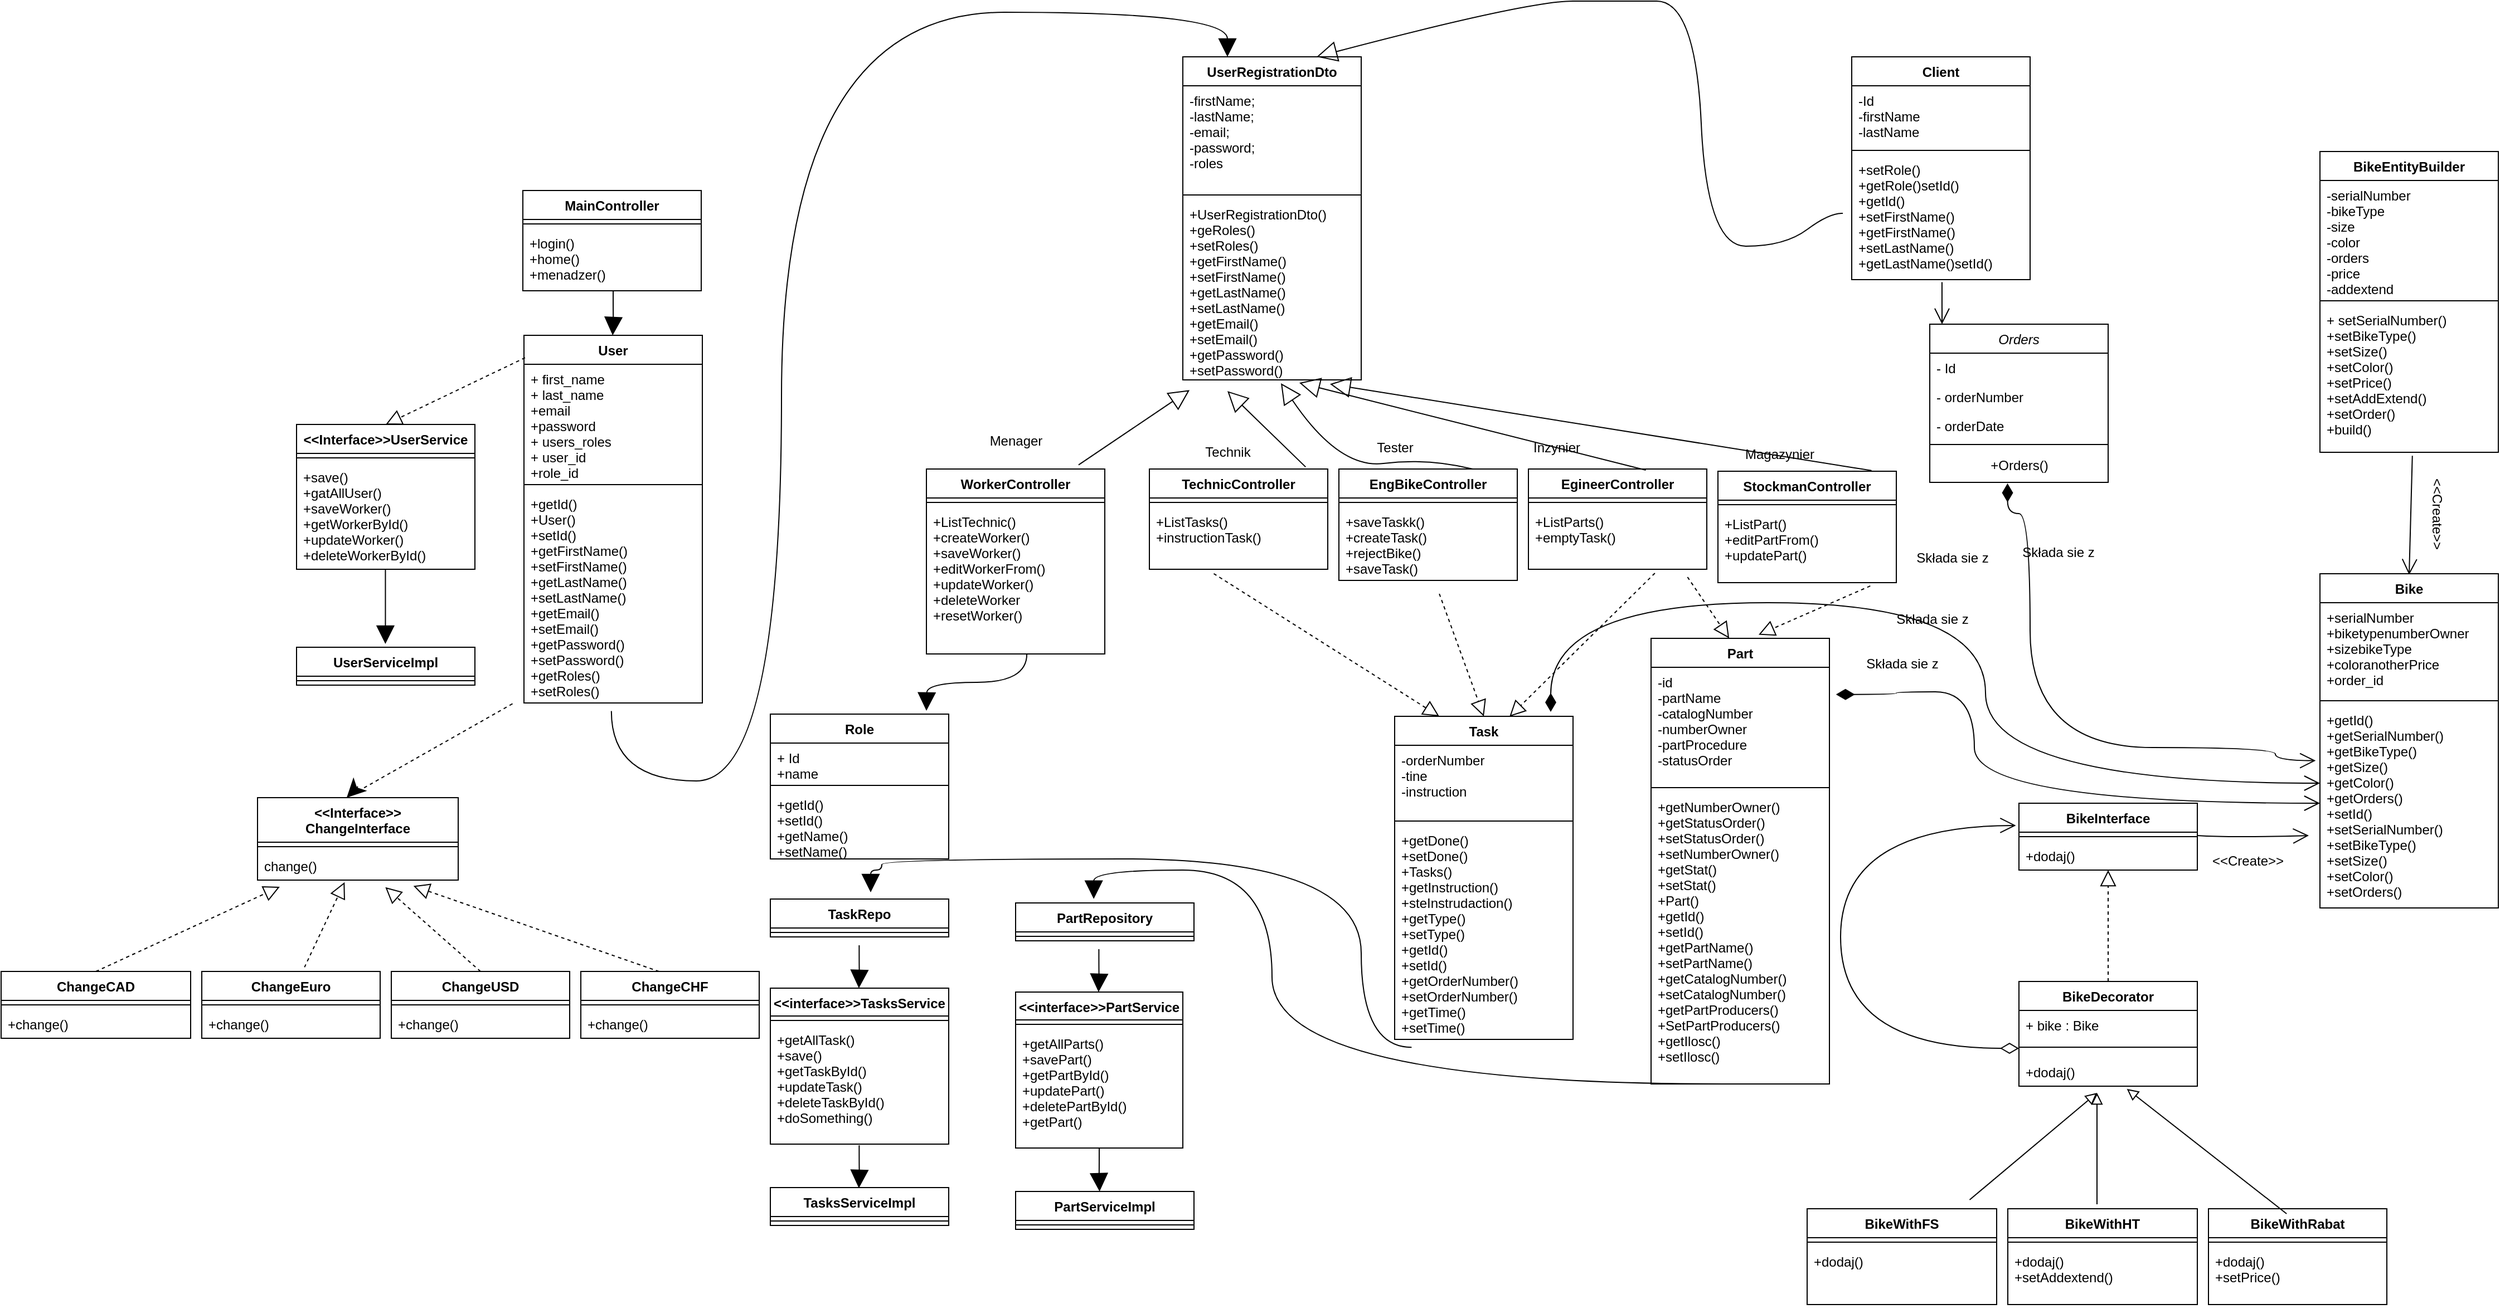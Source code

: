 <mxfile version="20.8.10" type="device"><diagram id="C5RBs43oDa-KdzZeNtuy" name="Page-1"><mxGraphModel dx="2307" dy="1838" grid="1" gridSize="10" guides="1" tooltips="1" connect="1" arrows="1" fold="1" page="1" pageScale="1" pageWidth="827" pageHeight="1169" math="0" shadow="0"><root><mxCell id="WIyWlLk6GJQsqaUBKTNV-0"/><mxCell id="WIyWlLk6GJQsqaUBKTNV-1" parent="WIyWlLk6GJQsqaUBKTNV-0"/><mxCell id="0XsscS1Af4_7SIwpiy3f-1" value="Orders" style="swimlane;fontStyle=2;align=center;verticalAlign=top;childLayout=stackLayout;horizontal=1;startSize=26;horizontalStack=0;resizeParent=1;resizeLast=0;collapsible=1;marginBottom=0;rounded=0;shadow=0;strokeWidth=1;" vertex="1" parent="WIyWlLk6GJQsqaUBKTNV-1"><mxGeometry x="870" width="160" height="142" as="geometry"><mxRectangle x="230" y="140" width="160" height="26" as="alternateBounds"/></mxGeometry></mxCell><mxCell id="0XsscS1Af4_7SIwpiy3f-2" value="- Id" style="text;align=left;verticalAlign=top;spacingLeft=4;spacingRight=4;overflow=hidden;rotatable=0;points=[[0,0.5],[1,0.5]];portConstraint=eastwest;" vertex="1" parent="0XsscS1Af4_7SIwpiy3f-1"><mxGeometry y="26" width="160" height="26" as="geometry"/></mxCell><mxCell id="0XsscS1Af4_7SIwpiy3f-3" value="- orderNumber" style="text;align=left;verticalAlign=top;spacingLeft=4;spacingRight=4;overflow=hidden;rotatable=0;points=[[0,0.5],[1,0.5]];portConstraint=eastwest;rounded=0;shadow=0;html=0;" vertex="1" parent="0XsscS1Af4_7SIwpiy3f-1"><mxGeometry y="52" width="160" height="26" as="geometry"/></mxCell><mxCell id="0XsscS1Af4_7SIwpiy3f-4" value="- orderDate" style="text;align=left;verticalAlign=top;spacingLeft=4;spacingRight=4;overflow=hidden;rotatable=0;points=[[0,0.5],[1,0.5]];portConstraint=eastwest;rounded=0;shadow=0;html=0;" vertex="1" parent="0XsscS1Af4_7SIwpiy3f-1"><mxGeometry y="78" width="160" height="26" as="geometry"/></mxCell><mxCell id="0XsscS1Af4_7SIwpiy3f-5" value="" style="line;html=1;strokeWidth=1;align=left;verticalAlign=middle;spacingTop=-1;spacingLeft=3;spacingRight=3;rotatable=0;labelPosition=right;points=[];portConstraint=eastwest;" vertex="1" parent="0XsscS1Af4_7SIwpiy3f-1"><mxGeometry y="104" width="160" height="8" as="geometry"/></mxCell><mxCell id="0XsscS1Af4_7SIwpiy3f-6" value="+Orders()" style="text;html=1;align=center;verticalAlign=middle;resizable=0;points=[];autosize=1;strokeColor=none;fillColor=none;" vertex="1" parent="0XsscS1Af4_7SIwpiy3f-1"><mxGeometry y="112" width="160" height="30" as="geometry"/></mxCell><mxCell id="0XsscS1Af4_7SIwpiy3f-10" value="Role" style="swimlane;fontStyle=1;align=center;verticalAlign=top;childLayout=stackLayout;horizontal=1;startSize=26;horizontalStack=0;resizeParent=1;resizeParentMax=0;resizeLast=0;collapsible=1;marginBottom=0;" vertex="1" parent="WIyWlLk6GJQsqaUBKTNV-1"><mxGeometry x="-170" y="350" width="160" height="130" as="geometry"/></mxCell><mxCell id="0XsscS1Af4_7SIwpiy3f-11" value="+ Id&#10;+name" style="text;strokeColor=none;fillColor=none;align=left;verticalAlign=top;spacingLeft=4;spacingRight=4;overflow=hidden;rotatable=0;points=[[0,0.5],[1,0.5]];portConstraint=eastwest;" vertex="1" parent="0XsscS1Af4_7SIwpiy3f-10"><mxGeometry y="26" width="160" height="34" as="geometry"/></mxCell><mxCell id="0XsscS1Af4_7SIwpiy3f-12" value="" style="line;strokeWidth=1;fillColor=none;align=left;verticalAlign=middle;spacingTop=-1;spacingLeft=3;spacingRight=3;rotatable=0;labelPosition=right;points=[];portConstraint=eastwest;strokeColor=inherit;" vertex="1" parent="0XsscS1Af4_7SIwpiy3f-10"><mxGeometry y="60" width="160" height="8" as="geometry"/></mxCell><mxCell id="0XsscS1Af4_7SIwpiy3f-13" value="+getId()&#10;+setId()&#10;+getName()&#10;+setName()" style="text;strokeColor=none;fillColor=none;align=left;verticalAlign=top;spacingLeft=4;spacingRight=4;overflow=hidden;rotatable=0;points=[[0,0.5],[1,0.5]];portConstraint=eastwest;" vertex="1" parent="0XsscS1Af4_7SIwpiy3f-10"><mxGeometry y="68" width="160" height="62" as="geometry"/></mxCell><mxCell id="0XsscS1Af4_7SIwpiy3f-14" value="WorkerController" style="swimlane;fontStyle=1;align=center;verticalAlign=top;childLayout=stackLayout;horizontal=1;startSize=26;horizontalStack=0;resizeParent=1;resizeParentMax=0;resizeLast=0;collapsible=1;marginBottom=0;" vertex="1" parent="WIyWlLk6GJQsqaUBKTNV-1"><mxGeometry x="-30" y="130" width="160" height="166" as="geometry"/></mxCell><mxCell id="0XsscS1Af4_7SIwpiy3f-15" value="" style="line;strokeWidth=1;fillColor=none;align=left;verticalAlign=middle;spacingTop=-1;spacingLeft=3;spacingRight=3;rotatable=0;labelPosition=right;points=[];portConstraint=eastwest;strokeColor=inherit;" vertex="1" parent="0XsscS1Af4_7SIwpiy3f-14"><mxGeometry y="26" width="160" height="8" as="geometry"/></mxCell><mxCell id="0XsscS1Af4_7SIwpiy3f-16" value="+ListTechnic()&#10;+createWorker()&#10;+saveWorker()&#10;+editWorkerFrom()&#10;+updateWorker()&#10;+deleteWorker&#10;+resetWorker()" style="text;strokeColor=none;fillColor=none;align=left;verticalAlign=top;spacingLeft=4;spacingRight=4;overflow=hidden;rotatable=0;points=[[0,0.5],[1,0.5]];portConstraint=eastwest;" vertex="1" parent="0XsscS1Af4_7SIwpiy3f-14"><mxGeometry y="34" width="160" height="132" as="geometry"/></mxCell><mxCell id="0XsscS1Af4_7SIwpiy3f-17" value="Client" style="swimlane;fontStyle=1;align=center;verticalAlign=top;childLayout=stackLayout;horizontal=1;startSize=26;horizontalStack=0;resizeParent=1;resizeParentMax=0;resizeLast=0;collapsible=1;marginBottom=0;" vertex="1" parent="WIyWlLk6GJQsqaUBKTNV-1"><mxGeometry x="800" y="-240" width="160" height="200" as="geometry"/></mxCell><mxCell id="0XsscS1Af4_7SIwpiy3f-18" value="-Id&#10;-firstName&#10;-lastName" style="text;strokeColor=none;fillColor=none;align=left;verticalAlign=top;spacingLeft=4;spacingRight=4;overflow=hidden;rotatable=0;points=[[0,0.5],[1,0.5]];portConstraint=eastwest;" vertex="1" parent="0XsscS1Af4_7SIwpiy3f-17"><mxGeometry y="26" width="160" height="54" as="geometry"/></mxCell><mxCell id="0XsscS1Af4_7SIwpiy3f-19" value="" style="line;strokeWidth=1;fillColor=none;align=left;verticalAlign=middle;spacingTop=-1;spacingLeft=3;spacingRight=3;rotatable=0;labelPosition=right;points=[];portConstraint=eastwest;strokeColor=inherit;" vertex="1" parent="0XsscS1Af4_7SIwpiy3f-17"><mxGeometry y="80" width="160" height="8" as="geometry"/></mxCell><mxCell id="0XsscS1Af4_7SIwpiy3f-20" value="+setRole()&#10;+getRole()setId()&#10;+getId()&#10;+setFirstName()&#10;+getFirstName()&#10;+setLastName()&#10;+getLastName()setId()" style="text;strokeColor=none;fillColor=none;align=left;verticalAlign=top;spacingLeft=4;spacingRight=4;overflow=hidden;rotatable=0;points=[[0,0.5],[1,0.5]];portConstraint=eastwest;" vertex="1" parent="0XsscS1Af4_7SIwpiy3f-17"><mxGeometry y="88" width="160" height="112" as="geometry"/></mxCell><mxCell id="0XsscS1Af4_7SIwpiy3f-21" value="" style="endArrow=block;endFill=1;html=1;edgeStyle=orthogonalEdgeStyle;align=left;verticalAlign=top;rounded=0;startSize=14;endSize=14;sourcePerimeterSpacing=8;targetPerimeterSpacing=8;curved=1;exitX=0.563;exitY=1;exitDx=0;exitDy=0;exitPerimeter=0;" edge="1" parent="WIyWlLk6GJQsqaUBKTNV-1" source="0XsscS1Af4_7SIwpiy3f-16"><mxGeometry x="-1" relative="1" as="geometry"><mxPoint x="140" y="340" as="sourcePoint"/><mxPoint x="-30" y="347" as="targetPoint"/></mxGeometry></mxCell><mxCell id="0XsscS1Af4_7SIwpiy3f-22" value="" style="endArrow=open;html=1;endSize=12;startArrow=diamondThin;startSize=14;startFill=1;edgeStyle=orthogonalEdgeStyle;align=left;verticalAlign=bottom;rounded=0;sourcePerimeterSpacing=8;targetPerimeterSpacing=8;curved=1;exitX=0.436;exitY=1.029;exitDx=0;exitDy=0;exitPerimeter=0;entryX=-0.024;entryY=-0.061;entryDx=0;entryDy=0;entryPerimeter=0;" edge="1" parent="WIyWlLk6GJQsqaUBKTNV-1" source="0XsscS1Af4_7SIwpiy3f-6"><mxGeometry x="-1" y="13" relative="1" as="geometry"><mxPoint x="939.39" y="62" as="sourcePoint"/><mxPoint x="1216.16" y="391.804" as="targetPoint"/><Array as="points"><mxPoint x="940" y="170"/><mxPoint x="960" y="170"/><mxPoint x="960" y="380"/><mxPoint x="1180" y="380"/><mxPoint x="1180" y="392"/></Array><mxPoint x="-2" y="-8" as="offset"/></mxGeometry></mxCell><mxCell id="0XsscS1Af4_7SIwpiy3f-23" value="" style="endArrow=open;endFill=1;endSize=12;html=1;rounded=0;sourcePerimeterSpacing=8;targetPerimeterSpacing=8;curved=1;exitX=0.506;exitY=1.02;exitDx=0;exitDy=0;exitPerimeter=0;" edge="1" parent="WIyWlLk6GJQsqaUBKTNV-1" source="0XsscS1Af4_7SIwpiy3f-20"><mxGeometry width="160" relative="1" as="geometry"><mxPoint x="680" y="20" as="sourcePoint"/><mxPoint x="881" as="targetPoint"/></mxGeometry></mxCell><mxCell id="0XsscS1Af4_7SIwpiy3f-24" value="Składa sie z" style="text;html=1;align=center;verticalAlign=middle;resizable=0;points=[];autosize=1;strokeColor=none;fillColor=none;" vertex="1" parent="WIyWlLk6GJQsqaUBKTNV-1"><mxGeometry x="940" y="190" width="90" height="30" as="geometry"/></mxCell><mxCell id="0XsscS1Af4_7SIwpiy3f-25" value="User" style="swimlane;fontStyle=1;align=center;verticalAlign=top;childLayout=stackLayout;horizontal=1;startSize=26;horizontalStack=0;resizeParent=1;resizeParentMax=0;resizeLast=0;collapsible=1;marginBottom=0;" vertex="1" parent="WIyWlLk6GJQsqaUBKTNV-1"><mxGeometry x="-391" y="10" width="160" height="330" as="geometry"/></mxCell><mxCell id="0XsscS1Af4_7SIwpiy3f-26" value="+ first_name&#10;+ last_name&#10;+email&#10;+password&#10;+ users_roles&#10;+ user_id&#10;+role_id&#10;" style="text;strokeColor=none;fillColor=none;align=left;verticalAlign=top;spacingLeft=4;spacingRight=4;overflow=hidden;rotatable=0;points=[[0,0.5],[1,0.5]];portConstraint=eastwest;" vertex="1" parent="0XsscS1Af4_7SIwpiy3f-25"><mxGeometry y="26" width="160" height="104" as="geometry"/></mxCell><mxCell id="0XsscS1Af4_7SIwpiy3f-27" value="" style="line;strokeWidth=1;fillColor=none;align=left;verticalAlign=middle;spacingTop=-1;spacingLeft=3;spacingRight=3;rotatable=0;labelPosition=right;points=[];portConstraint=eastwest;strokeColor=inherit;" vertex="1" parent="0XsscS1Af4_7SIwpiy3f-25"><mxGeometry y="130" width="160" height="8" as="geometry"/></mxCell><mxCell id="0XsscS1Af4_7SIwpiy3f-28" value="+getId()&#10;+User()&#10;+setId()&#10;+getFirstName()&#10;+setFirstName()&#10;+getLastName()&#10;+setLastName()&#10;+getEmail()&#10;+setEmail()&#10;+getPassword()&#10;+setPassword()&#10;+getRoles()&#10;+setRoles()" style="text;strokeColor=none;fillColor=none;align=left;verticalAlign=top;spacingLeft=4;spacingRight=4;overflow=hidden;rotatable=0;points=[[0,0.5],[1,0.5]];portConstraint=eastwest;" vertex="1" parent="0XsscS1Af4_7SIwpiy3f-25"><mxGeometry y="138" width="160" height="192" as="geometry"/></mxCell><mxCell id="0XsscS1Af4_7SIwpiy3f-29" value="&lt;&lt;Interface&gt;&gt;UserService" style="swimlane;fontStyle=1;align=center;verticalAlign=top;childLayout=stackLayout;horizontal=1;startSize=26;horizontalStack=0;resizeParent=1;resizeParentMax=0;resizeLast=0;collapsible=1;marginBottom=0;" vertex="1" parent="WIyWlLk6GJQsqaUBKTNV-1"><mxGeometry x="-595" y="90" width="160" height="130" as="geometry"/></mxCell><mxCell id="0XsscS1Af4_7SIwpiy3f-30" value="" style="line;strokeWidth=1;fillColor=none;align=left;verticalAlign=middle;spacingTop=-1;spacingLeft=3;spacingRight=3;rotatable=0;labelPosition=right;points=[];portConstraint=eastwest;strokeColor=inherit;" vertex="1" parent="0XsscS1Af4_7SIwpiy3f-29"><mxGeometry y="26" width="160" height="8" as="geometry"/></mxCell><mxCell id="0XsscS1Af4_7SIwpiy3f-31" value="+save()&#10;+gatAllUser()&#10;+saveWorker()&#10;+getWorkerById()&#10;+updateWorker()&#10;+deleteWorkerById()" style="text;strokeColor=none;fillColor=none;align=left;verticalAlign=top;spacingLeft=4;spacingRight=4;overflow=hidden;rotatable=0;points=[[0,0.5],[1,0.5]];portConstraint=eastwest;" vertex="1" parent="0XsscS1Af4_7SIwpiy3f-29"><mxGeometry y="34" width="160" height="96" as="geometry"/></mxCell><mxCell id="0XsscS1Af4_7SIwpiy3f-32" value="" style="endArrow=block;dashed=1;endFill=0;endSize=12;html=1;rounded=0;sourcePerimeterSpacing=8;targetPerimeterSpacing=8;curved=1;exitX=0.006;exitY=0.061;exitDx=0;exitDy=0;exitPerimeter=0;entryX=0.5;entryY=0;entryDx=0;entryDy=0;" edge="1" parent="WIyWlLk6GJQsqaUBKTNV-1" source="0XsscS1Af4_7SIwpiy3f-25" target="0XsscS1Af4_7SIwpiy3f-29"><mxGeometry width="160" relative="1" as="geometry"><mxPoint x="-355.0" y="340.0" as="sourcePoint"/><mxPoint x="-495" y="250" as="targetPoint"/></mxGeometry></mxCell><mxCell id="0XsscS1Af4_7SIwpiy3f-33" value="" style="endArrow=block;endFill=1;html=1;edgeStyle=orthogonalEdgeStyle;align=left;verticalAlign=top;rounded=0;startSize=14;endSize=14;sourcePerimeterSpacing=8;targetPerimeterSpacing=8;curved=1;" edge="1" parent="WIyWlLk6GJQsqaUBKTNV-1"><mxGeometry x="-1" relative="1" as="geometry"><mxPoint x="-515.28" y="220" as="sourcePoint"/><mxPoint x="-515.28" y="287" as="targetPoint"/><Array as="points"><mxPoint x="-515.28" y="287"/></Array></mxGeometry></mxCell><mxCell id="0XsscS1Af4_7SIwpiy3f-34" value="UserServiceImpl" style="swimlane;fontStyle=1;align=center;verticalAlign=top;childLayout=stackLayout;horizontal=1;startSize=26;horizontalStack=0;resizeParent=1;resizeParentMax=0;resizeLast=0;collapsible=1;marginBottom=0;" vertex="1" parent="WIyWlLk6GJQsqaUBKTNV-1"><mxGeometry x="-595" y="290" width="160" height="34" as="geometry"/></mxCell><mxCell id="0XsscS1Af4_7SIwpiy3f-35" value="" style="line;strokeWidth=1;fillColor=none;align=left;verticalAlign=middle;spacingTop=-1;spacingLeft=3;spacingRight=3;rotatable=0;labelPosition=right;points=[];portConstraint=eastwest;strokeColor=inherit;" vertex="1" parent="0XsscS1Af4_7SIwpiy3f-34"><mxGeometry y="26" width="160" height="8" as="geometry"/></mxCell><mxCell id="0XsscS1Af4_7SIwpiy3f-36" value="EgineerController" style="swimlane;fontStyle=1;align=center;verticalAlign=top;childLayout=stackLayout;horizontal=1;startSize=26;horizontalStack=0;resizeParent=1;resizeParentMax=0;resizeLast=0;collapsible=1;marginBottom=0;" vertex="1" parent="WIyWlLk6GJQsqaUBKTNV-1"><mxGeometry x="510" y="130" width="160" height="90" as="geometry"/></mxCell><mxCell id="0XsscS1Af4_7SIwpiy3f-37" value="" style="line;strokeWidth=1;fillColor=none;align=left;verticalAlign=middle;spacingTop=-1;spacingLeft=3;spacingRight=3;rotatable=0;labelPosition=right;points=[];portConstraint=eastwest;strokeColor=inherit;" vertex="1" parent="0XsscS1Af4_7SIwpiy3f-36"><mxGeometry y="26" width="160" height="8" as="geometry"/></mxCell><mxCell id="0XsscS1Af4_7SIwpiy3f-38" value="+ListParts()&#10;+emptyTask()&#10;" style="text;strokeColor=none;fillColor=none;align=left;verticalAlign=top;spacingLeft=4;spacingRight=4;overflow=hidden;rotatable=0;points=[[0,0.5],[1,0.5]];portConstraint=eastwest;" vertex="1" parent="0XsscS1Af4_7SIwpiy3f-36"><mxGeometry y="34" width="160" height="56" as="geometry"/></mxCell><mxCell id="0XsscS1Af4_7SIwpiy3f-39" value="EngBikeController" style="swimlane;fontStyle=1;align=center;verticalAlign=top;childLayout=stackLayout;horizontal=1;startSize=26;horizontalStack=0;resizeParent=1;resizeParentMax=0;resizeLast=0;collapsible=1;marginBottom=0;" vertex="1" parent="WIyWlLk6GJQsqaUBKTNV-1"><mxGeometry x="340" y="130" width="160" height="100" as="geometry"/></mxCell><mxCell id="0XsscS1Af4_7SIwpiy3f-40" value="" style="line;strokeWidth=1;fillColor=none;align=left;verticalAlign=middle;spacingTop=-1;spacingLeft=3;spacingRight=3;rotatable=0;labelPosition=right;points=[];portConstraint=eastwest;strokeColor=inherit;" vertex="1" parent="0XsscS1Af4_7SIwpiy3f-39"><mxGeometry y="26" width="160" height="8" as="geometry"/></mxCell><mxCell id="0XsscS1Af4_7SIwpiy3f-41" value="+saveTaskk()&#10;+createTask()&#10;+rejectBike()&#10;+saveTask()&#10;" style="text;strokeColor=none;fillColor=none;align=left;verticalAlign=top;spacingLeft=4;spacingRight=4;overflow=hidden;rotatable=0;points=[[0,0.5],[1,0.5]];portConstraint=eastwest;" vertex="1" parent="0XsscS1Af4_7SIwpiy3f-39"><mxGeometry y="34" width="160" height="66" as="geometry"/></mxCell><mxCell id="0XsscS1Af4_7SIwpiy3f-42" value="Tester" style="text;html=1;align=center;verticalAlign=middle;resizable=0;points=[];autosize=1;strokeColor=none;fillColor=none;" vertex="1" parent="WIyWlLk6GJQsqaUBKTNV-1"><mxGeometry x="360" y="96" width="60" height="30" as="geometry"/></mxCell><mxCell id="0XsscS1Af4_7SIwpiy3f-43" value="Inzynier" style="text;html=1;align=center;verticalAlign=middle;resizable=0;points=[];autosize=1;strokeColor=none;fillColor=none;" vertex="1" parent="WIyWlLk6GJQsqaUBKTNV-1"><mxGeometry x="500" y="96" width="70" height="30" as="geometry"/></mxCell><mxCell id="0XsscS1Af4_7SIwpiy3f-44" value="StockmanController" style="swimlane;fontStyle=1;align=center;verticalAlign=top;childLayout=stackLayout;horizontal=1;startSize=26;horizontalStack=0;resizeParent=1;resizeParentMax=0;resizeLast=0;collapsible=1;marginBottom=0;" vertex="1" parent="WIyWlLk6GJQsqaUBKTNV-1"><mxGeometry x="680" y="132" width="160" height="100" as="geometry"/></mxCell><mxCell id="0XsscS1Af4_7SIwpiy3f-45" value="" style="line;strokeWidth=1;fillColor=none;align=left;verticalAlign=middle;spacingTop=-1;spacingLeft=3;spacingRight=3;rotatable=0;labelPosition=right;points=[];portConstraint=eastwest;strokeColor=inherit;" vertex="1" parent="0XsscS1Af4_7SIwpiy3f-44"><mxGeometry y="26" width="160" height="8" as="geometry"/></mxCell><mxCell id="0XsscS1Af4_7SIwpiy3f-46" value="+ListPart()&#10;+editPartFrom()&#10;+updatePart()" style="text;strokeColor=none;fillColor=none;align=left;verticalAlign=top;spacingLeft=4;spacingRight=4;overflow=hidden;rotatable=0;points=[[0,0.5],[1,0.5]];portConstraint=eastwest;" vertex="1" parent="0XsscS1Af4_7SIwpiy3f-44"><mxGeometry y="34" width="160" height="66" as="geometry"/></mxCell><mxCell id="0XsscS1Af4_7SIwpiy3f-47" value="Magazynier" style="text;html=1;align=center;verticalAlign=middle;resizable=0;points=[];autosize=1;strokeColor=none;fillColor=none;" vertex="1" parent="WIyWlLk6GJQsqaUBKTNV-1"><mxGeometry x="690" y="102" width="90" height="30" as="geometry"/></mxCell><mxCell id="0XsscS1Af4_7SIwpiy3f-48" value="TechnicController" style="swimlane;fontStyle=1;align=center;verticalAlign=top;childLayout=stackLayout;horizontal=1;startSize=26;horizontalStack=0;resizeParent=1;resizeParentMax=0;resizeLast=0;collapsible=1;marginBottom=0;" vertex="1" parent="WIyWlLk6GJQsqaUBKTNV-1"><mxGeometry x="170" y="130" width="160" height="90" as="geometry"/></mxCell><mxCell id="0XsscS1Af4_7SIwpiy3f-49" value="" style="line;strokeWidth=1;fillColor=none;align=left;verticalAlign=middle;spacingTop=-1;spacingLeft=3;spacingRight=3;rotatable=0;labelPosition=right;points=[];portConstraint=eastwest;strokeColor=inherit;" vertex="1" parent="0XsscS1Af4_7SIwpiy3f-48"><mxGeometry y="26" width="160" height="8" as="geometry"/></mxCell><mxCell id="0XsscS1Af4_7SIwpiy3f-50" value="+ListTasks()&#10;+instructionTask()" style="text;strokeColor=none;fillColor=none;align=left;verticalAlign=top;spacingLeft=4;spacingRight=4;overflow=hidden;rotatable=0;points=[[0,0.5],[1,0.5]];portConstraint=eastwest;" vertex="1" parent="0XsscS1Af4_7SIwpiy3f-48"><mxGeometry y="34" width="160" height="56" as="geometry"/></mxCell><mxCell id="0XsscS1Af4_7SIwpiy3f-51" value="Menager" style="text;html=1;align=center;verticalAlign=middle;resizable=0;points=[];autosize=1;strokeColor=none;fillColor=none;" vertex="1" parent="WIyWlLk6GJQsqaUBKTNV-1"><mxGeometry x="15" y="90" width="70" height="30" as="geometry"/></mxCell><mxCell id="0XsscS1Af4_7SIwpiy3f-52" value="Technik" style="text;html=1;align=center;verticalAlign=middle;resizable=0;points=[];autosize=1;strokeColor=none;fillColor=none;" vertex="1" parent="WIyWlLk6GJQsqaUBKTNV-1"><mxGeometry x="210" y="100" width="60" height="30" as="geometry"/></mxCell><mxCell id="0XsscS1Af4_7SIwpiy3f-53" value="MainController" style="swimlane;fontStyle=1;align=center;verticalAlign=top;childLayout=stackLayout;horizontal=1;startSize=26;horizontalStack=0;resizeParent=1;resizeParentMax=0;resizeLast=0;collapsible=1;marginBottom=0;" vertex="1" parent="WIyWlLk6GJQsqaUBKTNV-1"><mxGeometry x="-392" y="-120" width="160" height="90" as="geometry"/></mxCell><mxCell id="0XsscS1Af4_7SIwpiy3f-54" value="" style="line;strokeWidth=1;fillColor=none;align=left;verticalAlign=middle;spacingTop=-1;spacingLeft=3;spacingRight=3;rotatable=0;labelPosition=right;points=[];portConstraint=eastwest;strokeColor=inherit;" vertex="1" parent="0XsscS1Af4_7SIwpiy3f-53"><mxGeometry y="26" width="160" height="8" as="geometry"/></mxCell><mxCell id="0XsscS1Af4_7SIwpiy3f-55" value="+login()&#10;+home()&#10;+menadzer()" style="text;strokeColor=none;fillColor=none;align=left;verticalAlign=top;spacingLeft=4;spacingRight=4;overflow=hidden;rotatable=0;points=[[0,0.5],[1,0.5]];portConstraint=eastwest;" vertex="1" parent="0XsscS1Af4_7SIwpiy3f-53"><mxGeometry y="34" width="160" height="56" as="geometry"/></mxCell><mxCell id="0XsscS1Af4_7SIwpiy3f-56" value="" style="endArrow=block;endFill=1;html=1;edgeStyle=orthogonalEdgeStyle;align=left;verticalAlign=top;rounded=0;startSize=14;endSize=14;sourcePerimeterSpacing=8;targetPerimeterSpacing=8;curved=1;" edge="1" parent="WIyWlLk6GJQsqaUBKTNV-1"><mxGeometry x="-1" relative="1" as="geometry"><mxPoint x="-311" y="-30" as="sourcePoint"/><mxPoint x="-311.42" y="10" as="targetPoint"/><Array as="points"><mxPoint x="-311"/><mxPoint x="-311"/></Array></mxGeometry></mxCell><mxCell id="0XsscS1Af4_7SIwpiy3f-57" value="UserRegistrationDto" style="swimlane;fontStyle=1;align=center;verticalAlign=top;childLayout=stackLayout;horizontal=1;startSize=26;horizontalStack=0;resizeParent=1;resizeParentMax=0;resizeLast=0;collapsible=1;marginBottom=0;" vertex="1" parent="WIyWlLk6GJQsqaUBKTNV-1"><mxGeometry x="200" y="-240" width="160" height="290" as="geometry"/></mxCell><mxCell id="0XsscS1Af4_7SIwpiy3f-58" value="-firstName;&#10;-lastName;&#10;-email;&#10;-password;&#10;-roles" style="text;strokeColor=none;fillColor=none;align=left;verticalAlign=top;spacingLeft=4;spacingRight=4;overflow=hidden;rotatable=0;points=[[0,0.5],[1,0.5]];portConstraint=eastwest;" vertex="1" parent="0XsscS1Af4_7SIwpiy3f-57"><mxGeometry y="26" width="160" height="94" as="geometry"/></mxCell><mxCell id="0XsscS1Af4_7SIwpiy3f-59" value="" style="line;strokeWidth=1;fillColor=none;align=left;verticalAlign=middle;spacingTop=-1;spacingLeft=3;spacingRight=3;rotatable=0;labelPosition=right;points=[];portConstraint=eastwest;strokeColor=inherit;" vertex="1" parent="0XsscS1Af4_7SIwpiy3f-57"><mxGeometry y="120" width="160" height="8" as="geometry"/></mxCell><mxCell id="0XsscS1Af4_7SIwpiy3f-60" value="+UserRegistrationDto()&#10;+geRoles()&#10;+setRoles()&#10;+getFirstName()&#10;+setFirstName()&#10;+getLastName()&#10;+setLastName()&#10;+getEmail()&#10;+setEmail()&#10;+getPassword()&#10;+setPassword()&#10;&#10;" style="text;strokeColor=none;fillColor=none;align=left;verticalAlign=top;spacingLeft=4;spacingRight=4;overflow=hidden;rotatable=0;points=[[0,0.5],[1,0.5]];portConstraint=eastwest;" vertex="1" parent="0XsscS1Af4_7SIwpiy3f-57"><mxGeometry y="128" width="160" height="162" as="geometry"/></mxCell><mxCell id="0XsscS1Af4_7SIwpiy3f-61" value="" style="endArrow=block;endFill=1;html=1;edgeStyle=orthogonalEdgeStyle;align=left;verticalAlign=top;rounded=0;startSize=14;endSize=14;sourcePerimeterSpacing=8;targetPerimeterSpacing=8;curved=1;exitX=0.49;exitY=1.038;exitDx=0;exitDy=0;exitPerimeter=0;entryX=0.25;entryY=0;entryDx=0;entryDy=0;" edge="1" parent="WIyWlLk6GJQsqaUBKTNV-1" source="0XsscS1Af4_7SIwpiy3f-28" target="0XsscS1Af4_7SIwpiy3f-57"><mxGeometry x="-1" relative="1" as="geometry"><mxPoint x="-270" y="390" as="sourcePoint"/><mxPoint x="510" y="-280" as="targetPoint"/><Array as="points"><mxPoint x="-313" y="410"/><mxPoint x="-160" y="410"/><mxPoint x="-160" y="-280"/><mxPoint x="240" y="-280"/></Array></mxGeometry></mxCell><mxCell id="0XsscS1Af4_7SIwpiy3f-62" value="" style="endArrow=block;endSize=16;endFill=0;html=1;rounded=0;sourcePerimeterSpacing=8;targetPerimeterSpacing=8;curved=1;entryX=0.75;entryY=0;entryDx=0;entryDy=0;" edge="1" parent="WIyWlLk6GJQsqaUBKTNV-1" source="0XsscS1Af4_7SIwpiy3f-20" target="0XsscS1Af4_7SIwpiy3f-57"><mxGeometry y="100" width="160" relative="1" as="geometry"><mxPoint x="710" y="-310" as="sourcePoint"/><mxPoint x="330" y="-280" as="targetPoint"/><mxPoint as="offset"/><Array as="points"><mxPoint x="780" y="-100"/><mxPoint x="740" y="-70"/><mxPoint x="670" y="-70"/><mxPoint x="660" y="-290"/><mxPoint x="590" y="-290"/><mxPoint x="510" y="-290"/></Array></mxGeometry></mxCell><mxCell id="0XsscS1Af4_7SIwpiy3f-63" value="" style="endArrow=block;endSize=16;endFill=0;html=1;rounded=0;sourcePerimeterSpacing=8;targetPerimeterSpacing=8;curved=1;entryX=0.038;entryY=1.056;entryDx=0;entryDy=0;entryPerimeter=0;exitX=0.853;exitY=-0.022;exitDx=0;exitDy=0;exitPerimeter=0;" edge="1" parent="WIyWlLk6GJQsqaUBKTNV-1" source="0XsscS1Af4_7SIwpiy3f-14" target="0XsscS1Af4_7SIwpiy3f-60"><mxGeometry y="100" width="160" relative="1" as="geometry"><mxPoint x="570" y="200" as="sourcePoint"/><mxPoint x="666" y="58" as="targetPoint"/><mxPoint as="offset"/></mxGeometry></mxCell><mxCell id="0XsscS1Af4_7SIwpiy3f-64" value="PartRepository" style="swimlane;fontStyle=1;align=center;verticalAlign=top;childLayout=stackLayout;horizontal=1;startSize=26;horizontalStack=0;resizeParent=1;resizeParentMax=0;resizeLast=0;collapsible=1;marginBottom=0;" vertex="1" parent="WIyWlLk6GJQsqaUBKTNV-1"><mxGeometry x="50" y="519.5" width="160" height="34" as="geometry"/></mxCell><mxCell id="0XsscS1Af4_7SIwpiy3f-65" value="" style="line;strokeWidth=1;fillColor=none;align=left;verticalAlign=middle;spacingTop=-1;spacingLeft=3;spacingRight=3;rotatable=0;labelPosition=right;points=[];portConstraint=eastwest;strokeColor=inherit;" vertex="1" parent="0XsscS1Af4_7SIwpiy3f-64"><mxGeometry y="26" width="160" height="8" as="geometry"/></mxCell><mxCell id="0XsscS1Af4_7SIwpiy3f-66" value="" style="endArrow=block;endSize=16;endFill=0;html=1;rounded=0;sourcePerimeterSpacing=8;targetPerimeterSpacing=8;curved=1;exitX=0.658;exitY=0.011;exitDx=0;exitDy=0;exitPerimeter=0;entryX=0.653;entryY=1.016;entryDx=0;entryDy=0;entryPerimeter=0;" edge="1" parent="WIyWlLk6GJQsqaUBKTNV-1" source="0XsscS1Af4_7SIwpiy3f-36" target="0XsscS1Af4_7SIwpiy3f-60"><mxGeometry y="100" width="160" relative="1" as="geometry"><mxPoint x="670" y="680" as="sourcePoint"/><mxPoint x="691" y="57" as="targetPoint"/><mxPoint as="offset"/></mxGeometry></mxCell><mxCell id="0XsscS1Af4_7SIwpiy3f-67" value="" style="endArrow=block;dashed=1;endFill=0;endSize=12;html=1;rounded=0;sourcePerimeterSpacing=8;targetPerimeterSpacing=8;curved=1;exitX=0.892;exitY=1.125;exitDx=0;exitDy=0;exitPerimeter=0;entryX=0.438;entryY=0;entryDx=0;entryDy=0;entryPerimeter=0;" edge="1" parent="WIyWlLk6GJQsqaUBKTNV-1" source="0XsscS1Af4_7SIwpiy3f-38" target="0XsscS1Af4_7SIwpiy3f-96"><mxGeometry width="160" relative="1" as="geometry"><mxPoint x="710" y="2.0" as="sourcePoint"/><mxPoint x="680" y="712" as="targetPoint"/></mxGeometry></mxCell><mxCell id="0XsscS1Af4_7SIwpiy3f-68" value="" style="endArrow=block;endSize=16;endFill=0;html=1;rounded=0;sourcePerimeterSpacing=8;targetPerimeterSpacing=8;curved=1;exitX=0.75;exitY=0;exitDx=0;exitDy=0;" edge="1" parent="WIyWlLk6GJQsqaUBKTNV-1" source="0XsscS1Af4_7SIwpiy3f-39"><mxGeometry y="100" width="160" relative="1" as="geometry"><mxPoint x="665.28" y="370.99" as="sourcePoint"/><mxPoint x="288" y="53" as="targetPoint"/><mxPoint as="offset"/><Array as="points"><mxPoint x="420" y="120"/><mxPoint x="340" y="130"/></Array></mxGeometry></mxCell><mxCell id="0XsscS1Af4_7SIwpiy3f-69" value="" style="endArrow=block;dashed=1;endFill=0;endSize=12;html=1;rounded=0;sourcePerimeterSpacing=8;targetPerimeterSpacing=8;curved=1;exitX=0.854;exitY=1.045;exitDx=0;exitDy=0;exitPerimeter=0;entryX=0.603;entryY=-0.008;entryDx=0;entryDy=0;entryPerimeter=0;" edge="1" parent="WIyWlLk6GJQsqaUBKTNV-1" source="0XsscS1Af4_7SIwpiy3f-46" target="0XsscS1Af4_7SIwpiy3f-96"><mxGeometry width="160" relative="1" as="geometry"><mxPoint x="1032.72" y="379" as="sourcePoint"/><mxPoint x="1030" y="812" as="targetPoint"/></mxGeometry></mxCell><mxCell id="0XsscS1Af4_7SIwpiy3f-70" value="TaskRepo" style="swimlane;fontStyle=1;align=center;verticalAlign=top;childLayout=stackLayout;horizontal=1;startSize=26;horizontalStack=0;resizeParent=1;resizeParentMax=0;resizeLast=0;collapsible=1;marginBottom=0;" vertex="1" parent="WIyWlLk6GJQsqaUBKTNV-1"><mxGeometry x="-170" y="516" width="160" height="34" as="geometry"/></mxCell><mxCell id="0XsscS1Af4_7SIwpiy3f-71" value="" style="line;strokeWidth=1;fillColor=none;align=left;verticalAlign=middle;spacingTop=-1;spacingLeft=3;spacingRight=3;rotatable=0;labelPosition=right;points=[];portConstraint=eastwest;strokeColor=inherit;" vertex="1" parent="0XsscS1Af4_7SIwpiy3f-70"><mxGeometry y="26" width="160" height="8" as="geometry"/></mxCell><mxCell id="0XsscS1Af4_7SIwpiy3f-72" value="&lt;&lt;interface&gt;&gt;PartService" style="swimlane;fontStyle=1;align=center;verticalAlign=top;childLayout=stackLayout;horizontal=1;startSize=25;horizontalStack=0;resizeParent=1;resizeParentMax=0;resizeLast=0;collapsible=1;marginBottom=0;" vertex="1" parent="WIyWlLk6GJQsqaUBKTNV-1"><mxGeometry x="50" y="599.5" width="150" height="140" as="geometry"/></mxCell><mxCell id="0XsscS1Af4_7SIwpiy3f-73" value="" style="line;strokeWidth=1;fillColor=none;align=left;verticalAlign=middle;spacingTop=-1;spacingLeft=3;spacingRight=3;rotatable=0;labelPosition=right;points=[];portConstraint=eastwest;strokeColor=inherit;" vertex="1" parent="0XsscS1Af4_7SIwpiy3f-72"><mxGeometry y="25" width="150" height="8" as="geometry"/></mxCell><mxCell id="0XsscS1Af4_7SIwpiy3f-74" value="+getAllParts()&#10;+savePart()&#10;+getPartById()&#10;+updatePart()&#10;+deletePartById()&#10;+getPart()" style="text;strokeColor=none;fillColor=none;align=left;verticalAlign=top;spacingLeft=4;spacingRight=4;overflow=hidden;rotatable=0;points=[[0,0.5],[1,0.5]];portConstraint=eastwest;" vertex="1" parent="0XsscS1Af4_7SIwpiy3f-72"><mxGeometry y="33" width="150" height="107" as="geometry"/></mxCell><mxCell id="0XsscS1Af4_7SIwpiy3f-75" value="PartServiceImpl" style="swimlane;fontStyle=1;align=center;verticalAlign=top;childLayout=stackLayout;horizontal=1;startSize=26;horizontalStack=0;resizeParent=1;resizeParentMax=0;resizeLast=0;collapsible=1;marginBottom=0;" vertex="1" parent="WIyWlLk6GJQsqaUBKTNV-1"><mxGeometry x="50" y="778.5" width="160" height="34" as="geometry"/></mxCell><mxCell id="0XsscS1Af4_7SIwpiy3f-76" value="" style="line;strokeWidth=1;fillColor=none;align=left;verticalAlign=middle;spacingTop=-1;spacingLeft=3;spacingRight=3;rotatable=0;labelPosition=right;points=[];portConstraint=eastwest;strokeColor=inherit;" vertex="1" parent="0XsscS1Af4_7SIwpiy3f-75"><mxGeometry y="26" width="160" height="8" as="geometry"/></mxCell><mxCell id="0XsscS1Af4_7SIwpiy3f-77" value="&lt;&lt;interface&gt;&gt;TasksService" style="swimlane;fontStyle=1;align=center;verticalAlign=top;childLayout=stackLayout;horizontal=1;startSize=25;horizontalStack=0;resizeParent=1;resizeParentMax=0;resizeLast=0;collapsible=1;marginBottom=0;" vertex="1" parent="WIyWlLk6GJQsqaUBKTNV-1"><mxGeometry x="-170" y="596" width="160" height="140" as="geometry"/></mxCell><mxCell id="0XsscS1Af4_7SIwpiy3f-78" value="" style="line;strokeWidth=1;fillColor=none;align=left;verticalAlign=middle;spacingTop=-1;spacingLeft=3;spacingRight=3;rotatable=0;labelPosition=right;points=[];portConstraint=eastwest;strokeColor=inherit;" vertex="1" parent="0XsscS1Af4_7SIwpiy3f-77"><mxGeometry y="25" width="160" height="8" as="geometry"/></mxCell><mxCell id="0XsscS1Af4_7SIwpiy3f-79" value="+getAllTask()&#10;+save()&#10;+getTaskById()&#10;+updateTask()&#10;+deleteTaskById()&#10;+doSomething()" style="text;strokeColor=none;fillColor=none;align=left;verticalAlign=top;spacingLeft=4;spacingRight=4;overflow=hidden;rotatable=0;points=[[0,0.5],[1,0.5]];portConstraint=eastwest;" vertex="1" parent="0XsscS1Af4_7SIwpiy3f-77"><mxGeometry y="33" width="160" height="107" as="geometry"/></mxCell><mxCell id="0XsscS1Af4_7SIwpiy3f-80" value="TasksServiceImpl" style="swimlane;fontStyle=1;align=center;verticalAlign=top;childLayout=stackLayout;horizontal=1;startSize=26;horizontalStack=0;resizeParent=1;resizeParentMax=0;resizeLast=0;collapsible=1;marginBottom=0;" vertex="1" parent="WIyWlLk6GJQsqaUBKTNV-1"><mxGeometry x="-170" y="775" width="160" height="34" as="geometry"/></mxCell><mxCell id="0XsscS1Af4_7SIwpiy3f-81" value="" style="line;strokeWidth=1;fillColor=none;align=left;verticalAlign=middle;spacingTop=-1;spacingLeft=3;spacingRight=3;rotatable=0;labelPosition=right;points=[];portConstraint=eastwest;strokeColor=inherit;" vertex="1" parent="0XsscS1Af4_7SIwpiy3f-80"><mxGeometry y="26" width="160" height="8" as="geometry"/></mxCell><mxCell id="0XsscS1Af4_7SIwpiy3f-82" value="" style="endArrow=block;endFill=1;html=1;edgeStyle=orthogonalEdgeStyle;align=left;verticalAlign=top;rounded=0;startSize=14;endSize=14;sourcePerimeterSpacing=8;targetPerimeterSpacing=8;curved=1;" edge="1" parent="WIyWlLk6GJQsqaUBKTNV-1"><mxGeometry x="-1" relative="1" as="geometry"><mxPoint x="-90.31" y="737" as="sourcePoint"/><mxPoint x="-90.59" y="775.5" as="targetPoint"/><Array as="points"><mxPoint x="-90.31" y="767"/><mxPoint x="-90.31" y="767"/></Array></mxGeometry></mxCell><mxCell id="0XsscS1Af4_7SIwpiy3f-83" value="" style="endArrow=block;endFill=1;html=1;edgeStyle=orthogonalEdgeStyle;align=left;verticalAlign=top;rounded=0;startSize=14;endSize=14;sourcePerimeterSpacing=8;targetPerimeterSpacing=8;curved=1;" edge="1" parent="WIyWlLk6GJQsqaUBKTNV-1"><mxGeometry x="-1" relative="1" as="geometry"><mxPoint x="124.69" y="561" as="sourcePoint"/><mxPoint x="124.41" y="599.5" as="targetPoint"/><Array as="points"><mxPoint x="124.69" y="591"/><mxPoint x="124.69" y="591"/></Array></mxGeometry></mxCell><mxCell id="0XsscS1Af4_7SIwpiy3f-84" value="" style="endArrow=block;endFill=1;html=1;edgeStyle=orthogonalEdgeStyle;align=left;verticalAlign=top;rounded=0;startSize=14;endSize=14;sourcePerimeterSpacing=8;targetPerimeterSpacing=8;curved=1;" edge="1" parent="WIyWlLk6GJQsqaUBKTNV-1"><mxGeometry x="-1" relative="1" as="geometry"><mxPoint x="-90.31" y="557.5" as="sourcePoint"/><mxPoint x="-90.59" y="596" as="targetPoint"/><Array as="points"><mxPoint x="-90.31" y="587.5"/><mxPoint x="-90.31" y="587.5"/></Array></mxGeometry></mxCell><mxCell id="0XsscS1Af4_7SIwpiy3f-85" value="" style="endArrow=block;dashed=1;endFill=0;endSize=12;html=1;rounded=0;sourcePerimeterSpacing=8;targetPerimeterSpacing=8;curved=1;exitX=0.709;exitY=1.062;exitDx=0;exitDy=0;exitPerimeter=0;entryX=0.644;entryY=0.001;entryDx=0;entryDy=0;entryPerimeter=0;" edge="1" parent="WIyWlLk6GJQsqaUBKTNV-1" source="0XsscS1Af4_7SIwpiy3f-38" target="0XsscS1Af4_7SIwpiy3f-91"><mxGeometry width="160" relative="1" as="geometry"><mxPoint x="1032.72" y="379" as="sourcePoint"/><mxPoint x="1030.0" y="812" as="targetPoint"/></mxGeometry></mxCell><mxCell id="0XsscS1Af4_7SIwpiy3f-86" value="" style="endArrow=block;dashed=1;endFill=0;endSize=12;html=1;rounded=0;sourcePerimeterSpacing=8;targetPerimeterSpacing=8;curved=1;exitX=0.563;exitY=1.182;exitDx=0;exitDy=0;exitPerimeter=0;entryX=0.5;entryY=0;entryDx=0;entryDy=0;" edge="1" parent="WIyWlLk6GJQsqaUBKTNV-1" source="0XsscS1Af4_7SIwpiy3f-41" target="0XsscS1Af4_7SIwpiy3f-91"><mxGeometry width="160" relative="1" as="geometry"><mxPoint x="640" y="382" as="sourcePoint"/><mxPoint x="496" y="689" as="targetPoint"/></mxGeometry></mxCell><mxCell id="0XsscS1Af4_7SIwpiy3f-87" value="" style="endArrow=block;dashed=1;endFill=0;endSize=12;html=1;rounded=0;sourcePerimeterSpacing=8;targetPerimeterSpacing=8;curved=1;entryX=0.25;entryY=0;entryDx=0;entryDy=0;exitX=0.361;exitY=1.07;exitDx=0;exitDy=0;exitPerimeter=0;" edge="1" parent="WIyWlLk6GJQsqaUBKTNV-1" source="0XsscS1Af4_7SIwpiy3f-50" target="0XsscS1Af4_7SIwpiy3f-91"><mxGeometry width="160" relative="1" as="geometry"><mxPoint x="410" y="382" as="sourcePoint"/><mxPoint x="1050.0" y="832" as="targetPoint"/></mxGeometry></mxCell><mxCell id="0XsscS1Af4_7SIwpiy3f-89" value="" style="endArrow=block;endSize=16;endFill=0;html=1;rounded=0;sourcePerimeterSpacing=8;targetPerimeterSpacing=8;curved=1;exitX=0.861;exitY=-0.006;exitDx=0;exitDy=0;entryX=0.825;entryY=1.023;entryDx=0;entryDy=0;entryPerimeter=0;exitPerimeter=0;" edge="1" parent="WIyWlLk6GJQsqaUBKTNV-1" source="0XsscS1Af4_7SIwpiy3f-44" target="0XsscS1Af4_7SIwpiy3f-60"><mxGeometry y="100" width="160" relative="1" as="geometry"><mxPoint x="340" y="370" as="sourcePoint"/><mxPoint x="648" y="63.078" as="targetPoint"/><mxPoint as="offset"/></mxGeometry></mxCell><mxCell id="0XsscS1Af4_7SIwpiy3f-90" value="" style="endArrow=block;endSize=16;endFill=0;html=1;rounded=0;sourcePerimeterSpacing=8;targetPerimeterSpacing=8;curved=1;exitX=0.876;exitY=-0.02;exitDx=0;exitDy=0;exitPerimeter=0;entryX=0.25;entryY=1.062;entryDx=0;entryDy=0;entryPerimeter=0;" edge="1" parent="WIyWlLk6GJQsqaUBKTNV-1" source="0XsscS1Af4_7SIwpiy3f-48" target="0XsscS1Af4_7SIwpiy3f-60"><mxGeometry y="100" width="160" relative="1" as="geometry"><mxPoint x="527.76" y="371.4" as="sourcePoint"/><mxPoint x="440" y="160" as="targetPoint"/><mxPoint as="offset"/></mxGeometry></mxCell><mxCell id="0XsscS1Af4_7SIwpiy3f-91" value="Task" style="swimlane;fontStyle=1;align=center;verticalAlign=top;childLayout=stackLayout;horizontal=1;startSize=26;horizontalStack=0;resizeParent=1;resizeParentMax=0;resizeLast=0;collapsible=1;marginBottom=0;" vertex="1" parent="WIyWlLk6GJQsqaUBKTNV-1"><mxGeometry x="390" y="352" width="160" height="290" as="geometry"/></mxCell><mxCell id="0XsscS1Af4_7SIwpiy3f-92" value="-orderNumber&#10;-tine&#10;-instruction" style="text;strokeColor=none;fillColor=none;align=left;verticalAlign=top;spacingLeft=4;spacingRight=4;overflow=hidden;rotatable=0;points=[[0,0.5],[1,0.5]];portConstraint=eastwest;" vertex="1" parent="0XsscS1Af4_7SIwpiy3f-91"><mxGeometry y="26" width="160" height="64" as="geometry"/></mxCell><mxCell id="0XsscS1Af4_7SIwpiy3f-93" value="" style="line;strokeWidth=1;fillColor=none;align=left;verticalAlign=middle;spacingTop=-1;spacingLeft=3;spacingRight=3;rotatable=0;labelPosition=right;points=[];portConstraint=eastwest;strokeColor=inherit;" vertex="1" parent="0XsscS1Af4_7SIwpiy3f-91"><mxGeometry y="90" width="160" height="8" as="geometry"/></mxCell><mxCell id="0XsscS1Af4_7SIwpiy3f-94" value="+getDone()&#10;+setDone()&#10;+Tasks()&#10;+getInstruction()&#10;+steInstrudaction()&#10;+getType()&#10;+setType()&#10;+getId()&#10;+setId()&#10;+getOrderNumber()&#10;+setOrderNumber()&#10;+getTime()&#10;+setTime()&#10;" style="text;strokeColor=none;fillColor=none;align=left;verticalAlign=top;spacingLeft=4;spacingRight=4;overflow=hidden;rotatable=0;points=[[0,0.5],[1,0.5]];portConstraint=eastwest;" vertex="1" parent="0XsscS1Af4_7SIwpiy3f-91"><mxGeometry y="98" width="160" height="192" as="geometry"/></mxCell><mxCell id="0XsscS1Af4_7SIwpiy3f-95" value="" style="endArrow=block;endFill=1;html=1;edgeStyle=orthogonalEdgeStyle;align=left;verticalAlign=top;rounded=0;startSize=14;endSize=14;sourcePerimeterSpacing=8;targetPerimeterSpacing=8;curved=1;exitX=0.095;exitY=1.037;exitDx=0;exitDy=0;exitPerimeter=0;" edge="1" parent="WIyWlLk6GJQsqaUBKTNV-1" source="0XsscS1Af4_7SIwpiy3f-94"><mxGeometry x="-1" relative="1" as="geometry"><mxPoint x="479.64" y="692" as="sourcePoint"/><mxPoint x="-80" y="510" as="targetPoint"/><Array as="points"><mxPoint x="360" y="649"/><mxPoint x="360" y="480"/><mxPoint x="-70" y="480"/><mxPoint x="-70" y="490"/><mxPoint x="-80" y="490"/></Array></mxGeometry></mxCell><mxCell id="0XsscS1Af4_7SIwpiy3f-96" value="Part" style="swimlane;fontStyle=1;align=center;verticalAlign=top;childLayout=stackLayout;horizontal=1;startSize=26;horizontalStack=0;resizeParent=1;resizeParentMax=0;resizeLast=0;collapsible=1;marginBottom=0;" vertex="1" parent="WIyWlLk6GJQsqaUBKTNV-1"><mxGeometry x="620" y="282" width="160" height="400" as="geometry"/></mxCell><mxCell id="0XsscS1Af4_7SIwpiy3f-97" value="-id&#10;-partName&#10;-catalogNumber&#10;-numberOwner&#10;-partProcedure&#10;-statusOrder" style="text;strokeColor=none;fillColor=none;align=left;verticalAlign=top;spacingLeft=4;spacingRight=4;overflow=hidden;rotatable=0;points=[[0,0.5],[1,0.5]];portConstraint=eastwest;" vertex="1" parent="0XsscS1Af4_7SIwpiy3f-96"><mxGeometry y="26" width="160" height="104" as="geometry"/></mxCell><mxCell id="0XsscS1Af4_7SIwpiy3f-98" value="" style="line;strokeWidth=1;fillColor=none;align=left;verticalAlign=middle;spacingTop=-1;spacingLeft=3;spacingRight=3;rotatable=0;labelPosition=right;points=[];portConstraint=eastwest;strokeColor=inherit;" vertex="1" parent="0XsscS1Af4_7SIwpiy3f-96"><mxGeometry y="130" width="160" height="8" as="geometry"/></mxCell><mxCell id="0XsscS1Af4_7SIwpiy3f-99" value="+getNumberOwner()&#10;+getStatusOrder()&#10;+setStatusOrder()&#10;+setNumberOwner()&#10;+getStat()&#10;+setStat()&#10;+Part()&#10;+getId()&#10;+setId()&#10;+getPartName()&#10;+setPartName()&#10;+getCatalogNumber()&#10;+setCatalogNumber()&#10;+getPartProducers()&#10;+SetPartProducers()&#10;+getIlosc()&#10;+setIlosc()&#10;" style="text;strokeColor=none;fillColor=none;align=left;verticalAlign=top;spacingLeft=4;spacingRight=4;overflow=hidden;rotatable=0;points=[[0,0.5],[1,0.5]];portConstraint=eastwest;" vertex="1" parent="0XsscS1Af4_7SIwpiy3f-96"><mxGeometry y="138" width="160" height="262" as="geometry"/></mxCell><mxCell id="0XsscS1Af4_7SIwpiy3f-100" value="" style="endArrow=block;endFill=1;html=1;edgeStyle=orthogonalEdgeStyle;align=left;verticalAlign=top;rounded=0;startSize=14;endSize=14;sourcePerimeterSpacing=8;targetPerimeterSpacing=8;curved=1;entryX=0.438;entryY=-0.106;entryDx=0;entryDy=0;entryPerimeter=0;" edge="1" parent="WIyWlLk6GJQsqaUBKTNV-1" target="0XsscS1Af4_7SIwpiy3f-64"><mxGeometry x="-1" relative="1" as="geometry"><mxPoint x="684.75" y="682" as="sourcePoint"/><mxPoint x="120" y="500" as="targetPoint"/><Array as="points"><mxPoint x="280" y="682"/><mxPoint x="280" y="490"/><mxPoint x="120" y="490"/></Array></mxGeometry></mxCell><mxCell id="0XsscS1Af4_7SIwpiy3f-101" value="" style="endArrow=block;endFill=1;html=1;edgeStyle=orthogonalEdgeStyle;align=left;verticalAlign=top;rounded=0;startSize=14;endSize=14;sourcePerimeterSpacing=8;targetPerimeterSpacing=8;curved=1;" edge="1" parent="WIyWlLk6GJQsqaUBKTNV-1"><mxGeometry x="-1" relative="1" as="geometry"><mxPoint x="125" y="739.5" as="sourcePoint"/><mxPoint x="125.31" y="778.5" as="targetPoint"/><Array as="points"><mxPoint x="125" y="769.5"/><mxPoint x="125" y="769.5"/></Array></mxGeometry></mxCell><mxCell id="0XsscS1Af4_7SIwpiy3f-102" value="" style="endArrow=open;html=1;endSize=12;startArrow=diamondThin;startSize=14;startFill=1;edgeStyle=orthogonalEdgeStyle;align=left;verticalAlign=bottom;rounded=0;sourcePerimeterSpacing=8;targetPerimeterSpacing=8;curved=1;exitX=1.037;exitY=0.234;exitDx=0;exitDy=0;exitPerimeter=0;entryX=0;entryY=1;entryDx=0;entryDy=0;entryPerimeter=0;" edge="1" parent="WIyWlLk6GJQsqaUBKTNV-1" source="0XsscS1Af4_7SIwpiy3f-97"><mxGeometry x="-1" y="13" relative="1" as="geometry"><mxPoint x="949.39" y="72" as="sourcePoint"/><mxPoint x="1220" y="430" as="targetPoint"/><Array as="points"><mxPoint x="840" y="332"/><mxPoint x="840" y="330"/><mxPoint x="910" y="330"/><mxPoint x="910" y="430"/></Array><mxPoint x="-2" y="-8" as="offset"/></mxGeometry></mxCell><mxCell id="0XsscS1Af4_7SIwpiy3f-103" value="Składa sie z" style="text;html=1;align=center;verticalAlign=middle;resizable=0;points=[];autosize=1;strokeColor=none;fillColor=none;" vertex="1" parent="WIyWlLk6GJQsqaUBKTNV-1"><mxGeometry x="800" y="290" width="90" height="30" as="geometry"/></mxCell><mxCell id="0XsscS1Af4_7SIwpiy3f-104" value="" style="endArrow=open;html=1;endSize=12;startArrow=diamondThin;startSize=14;startFill=1;edgeStyle=orthogonalEdgeStyle;align=left;verticalAlign=bottom;rounded=0;sourcePerimeterSpacing=8;targetPerimeterSpacing=8;curved=1;entryX=0;entryY=0.5;entryDx=0;entryDy=0;" edge="1" parent="WIyWlLk6GJQsqaUBKTNV-1"><mxGeometry x="-1" y="13" relative="1" as="geometry"><mxPoint x="530" y="348" as="sourcePoint"/><mxPoint x="1220" y="412" as="targetPoint"/><Array as="points"><mxPoint x="530" y="250"/><mxPoint x="920" y="250"/><mxPoint x="920" y="412"/></Array><mxPoint x="-2" y="-8" as="offset"/></mxGeometry></mxCell><mxCell id="0XsscS1Af4_7SIwpiy3f-105" value="Składa sie z" style="text;html=1;align=center;verticalAlign=middle;resizable=0;points=[];autosize=1;strokeColor=none;fillColor=none;" vertex="1" parent="WIyWlLk6GJQsqaUBKTNV-1"><mxGeometry x="827" y="250" width="90" height="30" as="geometry"/></mxCell><mxCell id="0XsscS1Af4_7SIwpiy3f-106" value="Składa sie z" style="text;html=1;align=center;verticalAlign=middle;resizable=0;points=[];autosize=1;strokeColor=none;fillColor=none;" vertex="1" parent="WIyWlLk6GJQsqaUBKTNV-1"><mxGeometry x="845" y="195" width="90" height="30" as="geometry"/></mxCell><mxCell id="0XsscS1Af4_7SIwpiy3f-107" value="BikeEntityBuilder" style="swimlane;fontStyle=1;align=center;verticalAlign=top;childLayout=stackLayout;horizontal=1;startSize=26;horizontalStack=0;resizeParent=1;resizeParentMax=0;resizeLast=0;collapsible=1;marginBottom=0;" vertex="1" parent="WIyWlLk6GJQsqaUBKTNV-1"><mxGeometry x="1220" y="-155" width="160" height="270" as="geometry"/></mxCell><mxCell id="0XsscS1Af4_7SIwpiy3f-108" value="-serialNumber&#10;-bikeType&#10;-size&#10;-color&#10;-orders&#10;-price&#10;-addextend" style="text;strokeColor=none;fillColor=none;align=left;verticalAlign=top;spacingLeft=4;spacingRight=4;overflow=hidden;rotatable=0;points=[[0,0.5],[1,0.5]];portConstraint=eastwest;" vertex="1" parent="0XsscS1Af4_7SIwpiy3f-107"><mxGeometry y="26" width="160" height="104" as="geometry"/></mxCell><mxCell id="0XsscS1Af4_7SIwpiy3f-109" value="" style="line;strokeWidth=1;fillColor=none;align=left;verticalAlign=middle;spacingTop=-1;spacingLeft=3;spacingRight=3;rotatable=0;labelPosition=right;points=[];portConstraint=eastwest;strokeColor=inherit;" vertex="1" parent="0XsscS1Af4_7SIwpiy3f-107"><mxGeometry y="130" width="160" height="8" as="geometry"/></mxCell><mxCell id="0XsscS1Af4_7SIwpiy3f-110" value="+ setSerialNumber()&#10;+setBikeType()&#10;+setSize()&#10;+setColor()&#10;+setPrice()&#10;+setAddExtend()&#10;+setOrder()&#10;+build()" style="text;strokeColor=none;fillColor=none;align=left;verticalAlign=top;spacingLeft=4;spacingRight=4;overflow=hidden;rotatable=0;points=[[0,0.5],[1,0.5]];portConstraint=eastwest;" vertex="1" parent="0XsscS1Af4_7SIwpiy3f-107"><mxGeometry y="138" width="160" height="132" as="geometry"/></mxCell><mxCell id="0XsscS1Af4_7SIwpiy3f-111" value="" style="endArrow=open;endFill=1;endSize=12;html=1;rounded=0;sourcePerimeterSpacing=8;targetPerimeterSpacing=8;curved=1;exitX=0.518;exitY=1.024;exitDx=0;exitDy=0;exitPerimeter=0;" edge="1" parent="WIyWlLk6GJQsqaUBKTNV-1" source="0XsscS1Af4_7SIwpiy3f-110"><mxGeometry width="160" relative="1" as="geometry"><mxPoint x="1340" y="195" as="sourcePoint"/><mxPoint x="1300" y="225" as="targetPoint"/></mxGeometry></mxCell><mxCell id="0XsscS1Af4_7SIwpiy3f-112" value="&amp;lt;&amp;lt;Create&amp;gt;&amp;gt;" style="text;html=1;align=center;verticalAlign=middle;resizable=0;points=[];autosize=1;strokeColor=none;fillColor=none;rotation=90;" vertex="1" parent="WIyWlLk6GJQsqaUBKTNV-1"><mxGeometry x="1280" y="155" width="90" height="30" as="geometry"/></mxCell><mxCell id="0XsscS1Af4_7SIwpiy3f-113" value="BikeInterface" style="swimlane;fontStyle=1;align=center;verticalAlign=top;childLayout=stackLayout;horizontal=1;startSize=26;horizontalStack=0;resizeParent=1;resizeParentMax=0;resizeLast=0;collapsible=1;marginBottom=0;" vertex="1" parent="WIyWlLk6GJQsqaUBKTNV-1"><mxGeometry x="950" y="430" width="160" height="60" as="geometry"/></mxCell><mxCell id="0XsscS1Af4_7SIwpiy3f-114" value="" style="line;strokeWidth=1;fillColor=none;align=left;verticalAlign=middle;spacingTop=-1;spacingLeft=3;spacingRight=3;rotatable=0;labelPosition=right;points=[];portConstraint=eastwest;strokeColor=inherit;" vertex="1" parent="0XsscS1Af4_7SIwpiy3f-113"><mxGeometry y="26" width="160" height="8" as="geometry"/></mxCell><mxCell id="0XsscS1Af4_7SIwpiy3f-115" value="+dodaj()" style="text;strokeColor=none;fillColor=none;align=left;verticalAlign=top;spacingLeft=4;spacingRight=4;overflow=hidden;rotatable=0;points=[[0,0.5],[1,0.5]];portConstraint=eastwest;" vertex="1" parent="0XsscS1Af4_7SIwpiy3f-113"><mxGeometry y="34" width="160" height="26" as="geometry"/></mxCell><mxCell id="0XsscS1Af4_7SIwpiy3f-116" value="BikeWithHT" style="swimlane;fontStyle=1;align=center;verticalAlign=top;childLayout=stackLayout;horizontal=1;startSize=26;horizontalStack=0;resizeParent=1;resizeParentMax=0;resizeLast=0;collapsible=1;marginBottom=0;" vertex="1" parent="WIyWlLk6GJQsqaUBKTNV-1"><mxGeometry x="940" y="794" width="170" height="86" as="geometry"/></mxCell><mxCell id="0XsscS1Af4_7SIwpiy3f-117" value="" style="line;strokeWidth=1;fillColor=none;align=left;verticalAlign=middle;spacingTop=-1;spacingLeft=3;spacingRight=3;rotatable=0;labelPosition=right;points=[];portConstraint=eastwest;strokeColor=inherit;" vertex="1" parent="0XsscS1Af4_7SIwpiy3f-116"><mxGeometry y="26" width="170" height="8" as="geometry"/></mxCell><mxCell id="0XsscS1Af4_7SIwpiy3f-118" value="+dodaj()&#10;+setAddextend()" style="text;strokeColor=none;fillColor=none;align=left;verticalAlign=top;spacingLeft=4;spacingRight=4;overflow=hidden;rotatable=0;points=[[0,0.5],[1,0.5]];portConstraint=eastwest;" vertex="1" parent="0XsscS1Af4_7SIwpiy3f-116"><mxGeometry y="34" width="170" height="52" as="geometry"/></mxCell><mxCell id="0XsscS1Af4_7SIwpiy3f-119" value="BikeDecorator" style="swimlane;fontStyle=1;align=center;verticalAlign=top;childLayout=stackLayout;horizontal=1;startSize=26;horizontalStack=0;resizeParent=1;resizeParentMax=0;resizeLast=0;collapsible=1;marginBottom=0;" vertex="1" parent="WIyWlLk6GJQsqaUBKTNV-1"><mxGeometry x="950" y="590" width="160" height="94" as="geometry"/></mxCell><mxCell id="0XsscS1Af4_7SIwpiy3f-120" value="+ bike : Bike&#10;&#10;" style="text;strokeColor=none;fillColor=none;align=left;verticalAlign=top;spacingLeft=4;spacingRight=4;overflow=hidden;rotatable=0;points=[[0,0.5],[1,0.5]];portConstraint=eastwest;" vertex="1" parent="0XsscS1Af4_7SIwpiy3f-119"><mxGeometry y="26" width="160" height="24" as="geometry"/></mxCell><mxCell id="0XsscS1Af4_7SIwpiy3f-121" value="" style="line;strokeWidth=1;fillColor=none;align=left;verticalAlign=middle;spacingTop=-1;spacingLeft=3;spacingRight=3;rotatable=0;labelPosition=right;points=[];portConstraint=eastwest;strokeColor=inherit;" vertex="1" parent="0XsscS1Af4_7SIwpiy3f-119"><mxGeometry y="50" width="160" height="18" as="geometry"/></mxCell><mxCell id="0XsscS1Af4_7SIwpiy3f-122" value="+dodaj()" style="text;strokeColor=none;fillColor=none;align=left;verticalAlign=top;spacingLeft=4;spacingRight=4;overflow=hidden;rotatable=0;points=[[0,0.5],[1,0.5]];portConstraint=eastwest;" vertex="1" parent="0XsscS1Af4_7SIwpiy3f-119"><mxGeometry y="68" width="160" height="26" as="geometry"/></mxCell><mxCell id="0XsscS1Af4_7SIwpiy3f-123" value="BikeWithRabat" style="swimlane;fontStyle=1;align=center;verticalAlign=top;childLayout=stackLayout;horizontal=1;startSize=26;horizontalStack=0;resizeParent=1;resizeParentMax=0;resizeLast=0;collapsible=1;marginBottom=0;" vertex="1" parent="WIyWlLk6GJQsqaUBKTNV-1"><mxGeometry x="1120" y="794" width="160" height="86" as="geometry"/></mxCell><mxCell id="0XsscS1Af4_7SIwpiy3f-124" value="" style="line;strokeWidth=1;fillColor=none;align=left;verticalAlign=middle;spacingTop=-1;spacingLeft=3;spacingRight=3;rotatable=0;labelPosition=right;points=[];portConstraint=eastwest;strokeColor=inherit;" vertex="1" parent="0XsscS1Af4_7SIwpiy3f-123"><mxGeometry y="26" width="160" height="8" as="geometry"/></mxCell><mxCell id="0XsscS1Af4_7SIwpiy3f-125" value="+dodaj()&#10;+setPrice()" style="text;strokeColor=none;fillColor=none;align=left;verticalAlign=top;spacingLeft=4;spacingRight=4;overflow=hidden;rotatable=0;points=[[0,0.5],[1,0.5]];portConstraint=eastwest;" vertex="1" parent="0XsscS1Af4_7SIwpiy3f-123"><mxGeometry y="34" width="160" height="52" as="geometry"/></mxCell><mxCell id="0XsscS1Af4_7SIwpiy3f-126" value="" style="endArrow=open;html=1;endSize=12;startArrow=diamondThin;startSize=14;startFill=0;edgeStyle=orthogonalEdgeStyle;rounded=0;sourcePerimeterSpacing=8;targetPerimeterSpacing=8;curved=1;exitX=0;exitY=0.556;exitDx=0;exitDy=0;exitPerimeter=0;entryX=-0.017;entryY=0.333;entryDx=0;entryDy=0;entryPerimeter=0;" edge="1" parent="WIyWlLk6GJQsqaUBKTNV-1" source="0XsscS1Af4_7SIwpiy3f-121" target="0XsscS1Af4_7SIwpiy3f-113"><mxGeometry x="-0.125" y="-30" relative="1" as="geometry"><mxPoint x="900" y="650" as="sourcePoint"/><mxPoint x="1120" y="450" as="targetPoint"/><Array as="points"><mxPoint x="790" y="650"/><mxPoint x="790" y="450"/></Array><mxPoint as="offset"/></mxGeometry></mxCell><mxCell id="0XsscS1Af4_7SIwpiy3f-127" value="" style="endArrow=block;dashed=1;endFill=0;endSize=12;html=1;rounded=0;sourcePerimeterSpacing=8;targetPerimeterSpacing=8;curved=1;exitX=0.5;exitY=0;exitDx=0;exitDy=0;" edge="1" parent="WIyWlLk6GJQsqaUBKTNV-1" source="0XsscS1Af4_7SIwpiy3f-119"><mxGeometry width="160" relative="1" as="geometry"><mxPoint x="560" y="480" as="sourcePoint"/><mxPoint x="1030" y="490" as="targetPoint"/></mxGeometry></mxCell><mxCell id="0XsscS1Af4_7SIwpiy3f-128" value="" style="endArrow=block;html=1;rounded=0;align=center;verticalAlign=bottom;endFill=0;labelBackgroundColor=none;endSize=8;sourcePerimeterSpacing=8;targetPerimeterSpacing=8;curved=1;" edge="1" parent="WIyWlLk6GJQsqaUBKTNV-1"><mxGeometry x="0.625" y="20" relative="1" as="geometry"><mxPoint x="1020" y="790" as="sourcePoint"/><mxPoint x="1020" y="690" as="targetPoint"/><mxPoint as="offset"/></mxGeometry></mxCell><mxCell id="0XsscS1Af4_7SIwpiy3f-129" value="" style="endArrow=block;html=1;rounded=0;align=center;verticalAlign=bottom;endFill=0;labelBackgroundColor=none;endSize=8;sourcePerimeterSpacing=8;targetPerimeterSpacing=8;curved=1;entryX=0.605;entryY=1.092;entryDx=0;entryDy=0;entryPerimeter=0;exitX=0.438;exitY=0.052;exitDx=0;exitDy=0;exitPerimeter=0;" edge="1" parent="WIyWlLk6GJQsqaUBKTNV-1" source="0XsscS1Af4_7SIwpiy3f-123" target="0XsscS1Af4_7SIwpiy3f-122"><mxGeometry x="0.625" y="20" relative="1" as="geometry"><mxPoint x="1250" y="790" as="sourcePoint"/><mxPoint x="980" y="730" as="targetPoint"/><mxPoint as="offset"/></mxGeometry></mxCell><mxCell id="0XsscS1Af4_7SIwpiy3f-130" value="BikeWithFS" style="swimlane;fontStyle=1;align=center;verticalAlign=top;childLayout=stackLayout;horizontal=1;startSize=26;horizontalStack=0;resizeParent=1;resizeParentMax=0;resizeLast=0;collapsible=1;marginBottom=0;" vertex="1" parent="WIyWlLk6GJQsqaUBKTNV-1"><mxGeometry x="760" y="794" width="170" height="86" as="geometry"/></mxCell><mxCell id="0XsscS1Af4_7SIwpiy3f-131" value="" style="line;strokeWidth=1;fillColor=none;align=left;verticalAlign=middle;spacingTop=-1;spacingLeft=3;spacingRight=3;rotatable=0;labelPosition=right;points=[];portConstraint=eastwest;strokeColor=inherit;" vertex="1" parent="0XsscS1Af4_7SIwpiy3f-130"><mxGeometry y="26" width="170" height="8" as="geometry"/></mxCell><mxCell id="0XsscS1Af4_7SIwpiy3f-132" value="+dodaj()&#10;" style="text;strokeColor=none;fillColor=none;align=left;verticalAlign=top;spacingLeft=4;spacingRight=4;overflow=hidden;rotatable=0;points=[[0,0.5],[1,0.5]];portConstraint=eastwest;" vertex="1" parent="0XsscS1Af4_7SIwpiy3f-130"><mxGeometry y="34" width="170" height="52" as="geometry"/></mxCell><mxCell id="0XsscS1Af4_7SIwpiy3f-133" value="" style="endArrow=block;html=1;rounded=0;align=center;verticalAlign=bottom;endFill=0;labelBackgroundColor=none;endSize=8;sourcePerimeterSpacing=8;targetPerimeterSpacing=8;curved=1;entryX=0.438;entryY=1.231;entryDx=0;entryDy=0;entryPerimeter=0;" edge="1" parent="WIyWlLk6GJQsqaUBKTNV-1" source="0XsscS1Af4_7SIwpiy3f-130" target="0XsscS1Af4_7SIwpiy3f-122"><mxGeometry x="0.625" y="20" relative="1" as="geometry"><mxPoint x="1030" y="800" as="sourcePoint"/><mxPoint x="1030" y="700" as="targetPoint"/><mxPoint as="offset"/></mxGeometry></mxCell><mxCell id="0XsscS1Af4_7SIwpiy3f-134" value="" style="endArrow=open;endFill=1;endSize=12;html=1;rounded=0;sourcePerimeterSpacing=8;targetPerimeterSpacing=8;curved=1;" edge="1" parent="WIyWlLk6GJQsqaUBKTNV-1"><mxGeometry width="160" relative="1" as="geometry"><mxPoint x="1110" y="459" as="sourcePoint"/><mxPoint x="1210" y="459" as="targetPoint"/><Array as="points"><mxPoint x="1140" y="461"/></Array></mxGeometry></mxCell><mxCell id="0XsscS1Af4_7SIwpiy3f-135" value="&amp;lt;&amp;lt;Create&amp;gt;&amp;gt;" style="text;html=1;align=center;verticalAlign=middle;resizable=0;points=[];autosize=1;strokeColor=none;fillColor=none;rotation=0;" vertex="1" parent="WIyWlLk6GJQsqaUBKTNV-1"><mxGeometry x="1110" y="467" width="90" height="30" as="geometry"/></mxCell><mxCell id="0XsscS1Af4_7SIwpiy3f-136" value="Bike" style="swimlane;fontStyle=1;align=center;verticalAlign=top;childLayout=stackLayout;horizontal=1;startSize=26;horizontalStack=0;resizeParent=1;resizeParentMax=0;resizeLast=0;collapsible=1;marginBottom=0;" vertex="1" parent="WIyWlLk6GJQsqaUBKTNV-1"><mxGeometry x="1220" y="224" width="160" height="300" as="geometry"/></mxCell><mxCell id="0XsscS1Af4_7SIwpiy3f-137" value="+serialNumber&#10;+biketypenumberOwner&#10;+sizebikeType&#10;+coloranotherPrice&#10;+order_id" style="text;strokeColor=none;fillColor=none;align=left;verticalAlign=top;spacingLeft=4;spacingRight=4;overflow=hidden;rotatable=0;points=[[0,0.5],[1,0.5]];portConstraint=eastwest;" vertex="1" parent="0XsscS1Af4_7SIwpiy3f-136"><mxGeometry y="26" width="160" height="84" as="geometry"/></mxCell><mxCell id="0XsscS1Af4_7SIwpiy3f-138" value="" style="line;strokeWidth=1;fillColor=none;align=left;verticalAlign=middle;spacingTop=-1;spacingLeft=3;spacingRight=3;rotatable=0;labelPosition=right;points=[];portConstraint=eastwest;strokeColor=inherit;" vertex="1" parent="0XsscS1Af4_7SIwpiy3f-136"><mxGeometry y="110" width="160" height="8" as="geometry"/></mxCell><mxCell id="0XsscS1Af4_7SIwpiy3f-139" value="+getId()&#10;+getSerialNumber()&#10;+getBikeType()&#10;+getSize()&#10;+getColor()&#10;+getOrders()&#10;+setId()&#10;+setSerialNumber()&#10;+setBikeType()&#10;+setSize()&#10;+setColor()&#10;+setOrders()" style="text;strokeColor=none;fillColor=none;align=left;verticalAlign=top;spacingLeft=4;spacingRight=4;overflow=hidden;rotatable=0;points=[[0,0.5],[1,0.5]];portConstraint=eastwest;" vertex="1" parent="0XsscS1Af4_7SIwpiy3f-136"><mxGeometry y="118" width="160" height="182" as="geometry"/></mxCell><mxCell id="0XsscS1Af4_7SIwpiy3f-140" value="ChangeCAD" style="swimlane;fontStyle=1;align=center;verticalAlign=top;childLayout=stackLayout;horizontal=1;startSize=26;horizontalStack=0;resizeParent=1;resizeParentMax=0;resizeLast=0;collapsible=1;marginBottom=0;" vertex="1" parent="WIyWlLk6GJQsqaUBKTNV-1"><mxGeometry x="-860" y="581" width="170" height="60" as="geometry"/></mxCell><mxCell id="0XsscS1Af4_7SIwpiy3f-141" value="" style="line;strokeWidth=1;fillColor=none;align=left;verticalAlign=middle;spacingTop=-1;spacingLeft=3;spacingRight=3;rotatable=0;labelPosition=right;points=[];portConstraint=eastwest;strokeColor=inherit;" vertex="1" parent="0XsscS1Af4_7SIwpiy3f-140"><mxGeometry y="26" width="170" height="8" as="geometry"/></mxCell><mxCell id="0XsscS1Af4_7SIwpiy3f-142" value="+change()" style="text;strokeColor=none;fillColor=none;align=left;verticalAlign=top;spacingLeft=4;spacingRight=4;overflow=hidden;rotatable=0;points=[[0,0.5],[1,0.5]];portConstraint=eastwest;" vertex="1" parent="0XsscS1Af4_7SIwpiy3f-140"><mxGeometry y="34" width="170" height="26" as="geometry"/></mxCell><mxCell id="0XsscS1Af4_7SIwpiy3f-143" value="ChangeEuro" style="swimlane;fontStyle=1;align=center;verticalAlign=top;childLayout=stackLayout;horizontal=1;startSize=26;horizontalStack=0;resizeParent=1;resizeParentMax=0;resizeLast=0;collapsible=1;marginBottom=0;" vertex="1" parent="WIyWlLk6GJQsqaUBKTNV-1"><mxGeometry x="-680" y="581" width="160" height="60" as="geometry"/></mxCell><mxCell id="0XsscS1Af4_7SIwpiy3f-144" value="" style="line;strokeWidth=1;fillColor=none;align=left;verticalAlign=middle;spacingTop=-1;spacingLeft=3;spacingRight=3;rotatable=0;labelPosition=right;points=[];portConstraint=eastwest;strokeColor=inherit;" vertex="1" parent="0XsscS1Af4_7SIwpiy3f-143"><mxGeometry y="26" width="160" height="8" as="geometry"/></mxCell><mxCell id="0XsscS1Af4_7SIwpiy3f-145" value="+change()" style="text;strokeColor=none;fillColor=none;align=left;verticalAlign=top;spacingLeft=4;spacingRight=4;overflow=hidden;rotatable=0;points=[[0,0.5],[1,0.5]];portConstraint=eastwest;" vertex="1" parent="0XsscS1Af4_7SIwpiy3f-143"><mxGeometry y="34" width="160" height="26" as="geometry"/></mxCell><mxCell id="0XsscS1Af4_7SIwpiy3f-146" value="ChangeUSD" style="swimlane;fontStyle=1;align=center;verticalAlign=top;childLayout=stackLayout;horizontal=1;startSize=26;horizontalStack=0;resizeParent=1;resizeParentMax=0;resizeLast=0;collapsible=1;marginBottom=0;" vertex="1" parent="WIyWlLk6GJQsqaUBKTNV-1"><mxGeometry x="-510" y="581" width="160" height="60" as="geometry"/></mxCell><mxCell id="0XsscS1Af4_7SIwpiy3f-147" value="" style="line;strokeWidth=1;fillColor=none;align=left;verticalAlign=middle;spacingTop=-1;spacingLeft=3;spacingRight=3;rotatable=0;labelPosition=right;points=[];portConstraint=eastwest;strokeColor=inherit;" vertex="1" parent="0XsscS1Af4_7SIwpiy3f-146"><mxGeometry y="26" width="160" height="8" as="geometry"/></mxCell><mxCell id="0XsscS1Af4_7SIwpiy3f-148" value="+change()" style="text;strokeColor=none;fillColor=none;align=left;verticalAlign=top;spacingLeft=4;spacingRight=4;overflow=hidden;rotatable=0;points=[[0,0.5],[1,0.5]];portConstraint=eastwest;" vertex="1" parent="0XsscS1Af4_7SIwpiy3f-146"><mxGeometry y="34" width="160" height="26" as="geometry"/></mxCell><mxCell id="0XsscS1Af4_7SIwpiy3f-149" value="ChangeCHF" style="swimlane;fontStyle=1;align=center;verticalAlign=top;childLayout=stackLayout;horizontal=1;startSize=26;horizontalStack=0;resizeParent=1;resizeParentMax=0;resizeLast=0;collapsible=1;marginBottom=0;" vertex="1" parent="WIyWlLk6GJQsqaUBKTNV-1"><mxGeometry x="-340" y="581" width="160" height="60" as="geometry"/></mxCell><mxCell id="0XsscS1Af4_7SIwpiy3f-150" value="" style="line;strokeWidth=1;fillColor=none;align=left;verticalAlign=middle;spacingTop=-1;spacingLeft=3;spacingRight=3;rotatable=0;labelPosition=right;points=[];portConstraint=eastwest;strokeColor=inherit;" vertex="1" parent="0XsscS1Af4_7SIwpiy3f-149"><mxGeometry y="26" width="160" height="8" as="geometry"/></mxCell><mxCell id="0XsscS1Af4_7SIwpiy3f-151" value="+change()" style="text;strokeColor=none;fillColor=none;align=left;verticalAlign=top;spacingLeft=4;spacingRight=4;overflow=hidden;rotatable=0;points=[[0,0.5],[1,0.5]];portConstraint=eastwest;" vertex="1" parent="0XsscS1Af4_7SIwpiy3f-149"><mxGeometry y="34" width="160" height="26" as="geometry"/></mxCell><mxCell id="0XsscS1Af4_7SIwpiy3f-152" value="&lt;&lt;Interface&gt;&gt;&#10;ChangeInterface" style="swimlane;fontStyle=1;align=center;verticalAlign=top;childLayout=stackLayout;horizontal=1;startSize=40;horizontalStack=0;resizeParent=1;resizeParentMax=0;resizeLast=0;collapsible=1;marginBottom=0;" vertex="1" parent="WIyWlLk6GJQsqaUBKTNV-1"><mxGeometry x="-630" y="425" width="180" height="74" as="geometry"/></mxCell><mxCell id="0XsscS1Af4_7SIwpiy3f-153" value="" style="line;strokeWidth=1;fillColor=none;align=left;verticalAlign=middle;spacingTop=-1;spacingLeft=3;spacingRight=3;rotatable=0;labelPosition=right;points=[];portConstraint=eastwest;strokeColor=inherit;" vertex="1" parent="0XsscS1Af4_7SIwpiy3f-152"><mxGeometry y="40" width="180" height="8" as="geometry"/></mxCell><mxCell id="0XsscS1Af4_7SIwpiy3f-154" value="change()" style="text;strokeColor=none;fillColor=none;align=left;verticalAlign=top;spacingLeft=4;spacingRight=4;overflow=hidden;rotatable=0;points=[[0,0.5],[1,0.5]];portConstraint=eastwest;" vertex="1" parent="0XsscS1Af4_7SIwpiy3f-152"><mxGeometry y="48" width="180" height="26" as="geometry"/></mxCell><mxCell id="0XsscS1Af4_7SIwpiy3f-155" value="" style="endArrow=block;dashed=1;endFill=0;endSize=12;html=1;rounded=0;sourcePerimeterSpacing=8;targetPerimeterSpacing=8;curved=1;exitX=0.438;exitY=0;exitDx=0;exitDy=0;exitPerimeter=0;entryX=0.777;entryY=1.203;entryDx=0;entryDy=0;entryPerimeter=0;" edge="1" parent="WIyWlLk6GJQsqaUBKTNV-1" source="0XsscS1Af4_7SIwpiy3f-149" target="0XsscS1Af4_7SIwpiy3f-154"><mxGeometry width="160" relative="1" as="geometry"><mxPoint x="-239.92" y="493.012" as="sourcePoint"/><mxPoint x="-200" y="603" as="targetPoint"/></mxGeometry></mxCell><mxCell id="0XsscS1Af4_7SIwpiy3f-156" value="" style="endArrow=block;dashed=1;endFill=0;endSize=12;html=1;rounded=0;sourcePerimeterSpacing=8;targetPerimeterSpacing=8;curved=1;exitX=0.5;exitY=0;exitDx=0;exitDy=0;entryX=0.637;entryY=1.247;entryDx=0;entryDy=0;entryPerimeter=0;" edge="1" parent="WIyWlLk6GJQsqaUBKTNV-1" source="0XsscS1Af4_7SIwpiy3f-146" target="0XsscS1Af4_7SIwpiy3f-154"><mxGeometry width="160" relative="1" as="geometry"><mxPoint x="-229.92" y="503.012" as="sourcePoint"/><mxPoint x="-190" y="613" as="targetPoint"/></mxGeometry></mxCell><mxCell id="0XsscS1Af4_7SIwpiy3f-157" value="" style="endArrow=block;dashed=1;endFill=0;endSize=12;html=1;rounded=0;sourcePerimeterSpacing=8;targetPerimeterSpacing=8;curved=1;exitX=0.576;exitY=-0.064;exitDx=0;exitDy=0;exitPerimeter=0;entryX=0.434;entryY=1.071;entryDx=0;entryDy=0;entryPerimeter=0;" edge="1" parent="WIyWlLk6GJQsqaUBKTNV-1" source="0XsscS1Af4_7SIwpiy3f-143" target="0XsscS1Af4_7SIwpiy3f-154"><mxGeometry width="160" relative="1" as="geometry"><mxPoint x="-219.92" y="513.012" as="sourcePoint"/><mxPoint x="-180" y="623" as="targetPoint"/></mxGeometry></mxCell><mxCell id="0XsscS1Af4_7SIwpiy3f-158" value="" style="endArrow=block;dashed=1;endFill=0;endSize=12;html=1;rounded=0;sourcePerimeterSpacing=8;targetPerimeterSpacing=8;curved=1;exitX=0.5;exitY=0;exitDx=0;exitDy=0;entryX=0.111;entryY=1.231;entryDx=0;entryDy=0;entryPerimeter=0;" edge="1" parent="WIyWlLk6GJQsqaUBKTNV-1" source="0XsscS1Af4_7SIwpiy3f-140" target="0XsscS1Af4_7SIwpiy3f-154"><mxGeometry width="160" relative="1" as="geometry"><mxPoint x="-209.92" y="523.012" as="sourcePoint"/><mxPoint x="-170" y="633" as="targetPoint"/></mxGeometry></mxCell><mxCell id="0XsscS1Af4_7SIwpiy3f-159" value="" style="endArrow=none;dashed=1;html=1;rounded=0;startSize=14;endSize=14;sourcePerimeterSpacing=8;targetPerimeterSpacing=8;curved=1;" edge="1" parent="WIyWlLk6GJQsqaUBKTNV-1"><mxGeometry width="50" height="50" relative="1" as="geometry"><mxPoint x="-550" y="425" as="sourcePoint"/><mxPoint x="-400" y="340" as="targetPoint"/></mxGeometry></mxCell><mxCell id="0XsscS1Af4_7SIwpiy3f-160" value="" style="endArrow=classic;html=1;rounded=0;startSize=14;endSize=14;sourcePerimeterSpacing=8;targetPerimeterSpacing=8;curved=1;" edge="1" parent="WIyWlLk6GJQsqaUBKTNV-1"><mxGeometry relative="1" as="geometry"><mxPoint x="-540" y="415" as="sourcePoint"/><mxPoint x="-550" y="425" as="targetPoint"/><Array as="points"><mxPoint x="-540" y="415"/></Array></mxGeometry></mxCell></root></mxGraphModel></diagram></mxfile>